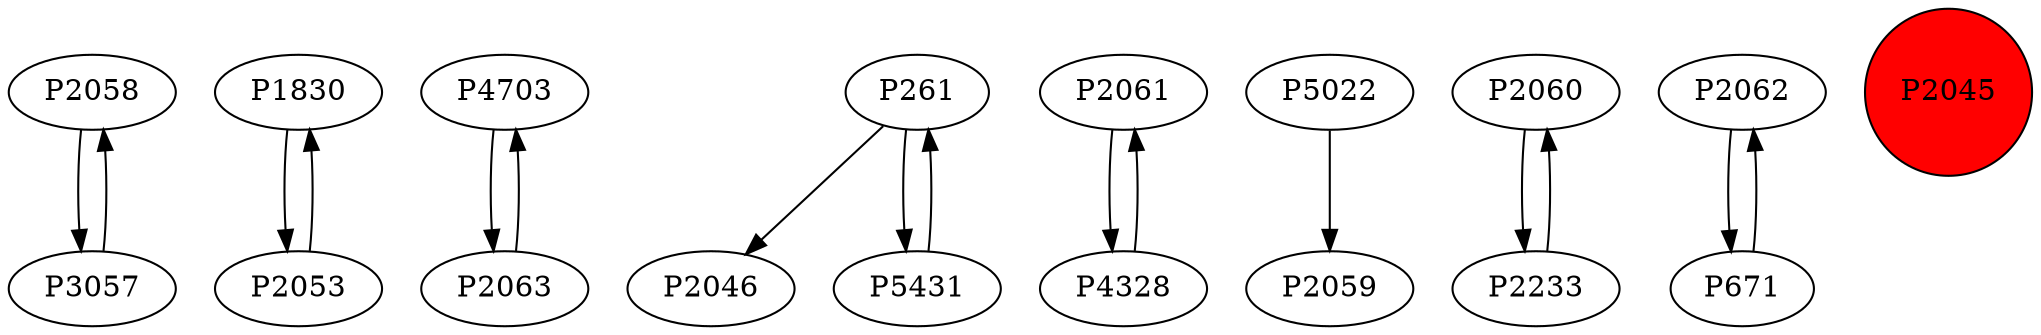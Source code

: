 digraph {
	P2058 -> P3057
	P1830 -> P2053
	P4703 -> P2063
	P2053 -> P1830
	P261 -> P2046
	P2061 -> P4328
	P5022 -> P2059
	P2060 -> P2233
	P2062 -> P671
	P2063 -> P4703
	P3057 -> P2058
	P5431 -> P261
	P4328 -> P2061
	P261 -> P5431
	P671 -> P2062
	P2233 -> P2060
	P2045 [shape=circle]
	P2045 [style=filled]
	P2045 [fillcolor=red]
}